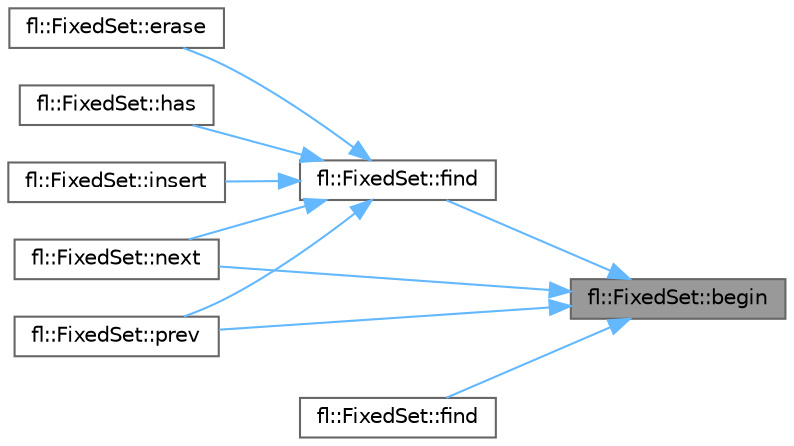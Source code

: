 digraph "fl::FixedSet::begin"
{
 // LATEX_PDF_SIZE
  bgcolor="transparent";
  edge [fontname=Helvetica,fontsize=10,labelfontname=Helvetica,labelfontsize=10];
  node [fontname=Helvetica,fontsize=10,shape=box,height=0.2,width=0.4];
  rankdir="RL";
  Node1 [id="Node000001",label="fl::FixedSet::begin",height=0.2,width=0.4,color="gray40", fillcolor="grey60", style="filled", fontcolor="black",tooltip=" "];
  Node1 -> Node2 [id="edge1_Node000001_Node000002",dir="back",color="steelblue1",style="solid",tooltip=" "];
  Node2 [id="Node000002",label="fl::FixedSet::find",height=0.2,width=0.4,color="grey40", fillcolor="white", style="filled",URL="$dd/d44/classfl_1_1_fixed_set_a019cb08f32a7590c69a40f119c7ebb64.html#a019cb08f32a7590c69a40f119c7ebb64",tooltip=" "];
  Node2 -> Node3 [id="edge2_Node000002_Node000003",dir="back",color="steelblue1",style="solid",tooltip=" "];
  Node3 [id="Node000003",label="fl::FixedSet::erase",height=0.2,width=0.4,color="grey40", fillcolor="white", style="filled",URL="$dd/d44/classfl_1_1_fixed_set_a6a6213c4cb7bb8233a79b4df94cafeb3.html#a6a6213c4cb7bb8233a79b4df94cafeb3",tooltip=" "];
  Node2 -> Node4 [id="edge3_Node000002_Node000004",dir="back",color="steelblue1",style="solid",tooltip=" "];
  Node4 [id="Node000004",label="fl::FixedSet::has",height=0.2,width=0.4,color="grey40", fillcolor="white", style="filled",URL="$dd/d44/classfl_1_1_fixed_set_a19fc82e906d54a3a5cd0a8ce9e9607d9.html#a19fc82e906d54a3a5cd0a8ce9e9607d9",tooltip=" "];
  Node2 -> Node5 [id="edge4_Node000002_Node000005",dir="back",color="steelblue1",style="solid",tooltip=" "];
  Node5 [id="Node000005",label="fl::FixedSet::insert",height=0.2,width=0.4,color="grey40", fillcolor="white", style="filled",URL="$dd/d44/classfl_1_1_fixed_set_a431acf10e9883de98dabb9f12dd22083.html#a431acf10e9883de98dabb9f12dd22083",tooltip=" "];
  Node2 -> Node6 [id="edge5_Node000002_Node000006",dir="back",color="steelblue1",style="solid",tooltip=" "];
  Node6 [id="Node000006",label="fl::FixedSet::next",height=0.2,width=0.4,color="grey40", fillcolor="white", style="filled",URL="$dd/d44/classfl_1_1_fixed_set_a18926c88fdd3f536415854e43e24ad4a.html#a18926c88fdd3f536415854e43e24ad4a",tooltip=" "];
  Node2 -> Node7 [id="edge6_Node000002_Node000007",dir="back",color="steelblue1",style="solid",tooltip=" "];
  Node7 [id="Node000007",label="fl::FixedSet::prev",height=0.2,width=0.4,color="grey40", fillcolor="white", style="filled",URL="$dd/d44/classfl_1_1_fixed_set_a7db056ad59839116b456b6d378cbbab6.html#a7db056ad59839116b456b6d378cbbab6",tooltip=" "];
  Node1 -> Node8 [id="edge7_Node000001_Node000008",dir="back",color="steelblue1",style="solid",tooltip=" "];
  Node8 [id="Node000008",label="fl::FixedSet::find",height=0.2,width=0.4,color="grey40", fillcolor="white", style="filled",URL="$dd/d44/classfl_1_1_fixed_set_a311f2810d1e9a2e17a7d34d9b7edb333.html#a311f2810d1e9a2e17a7d34d9b7edb333",tooltip=" "];
  Node1 -> Node6 [id="edge8_Node000001_Node000006",dir="back",color="steelblue1",style="solid",tooltip=" "];
  Node1 -> Node7 [id="edge9_Node000001_Node000007",dir="back",color="steelblue1",style="solid",tooltip=" "];
}
